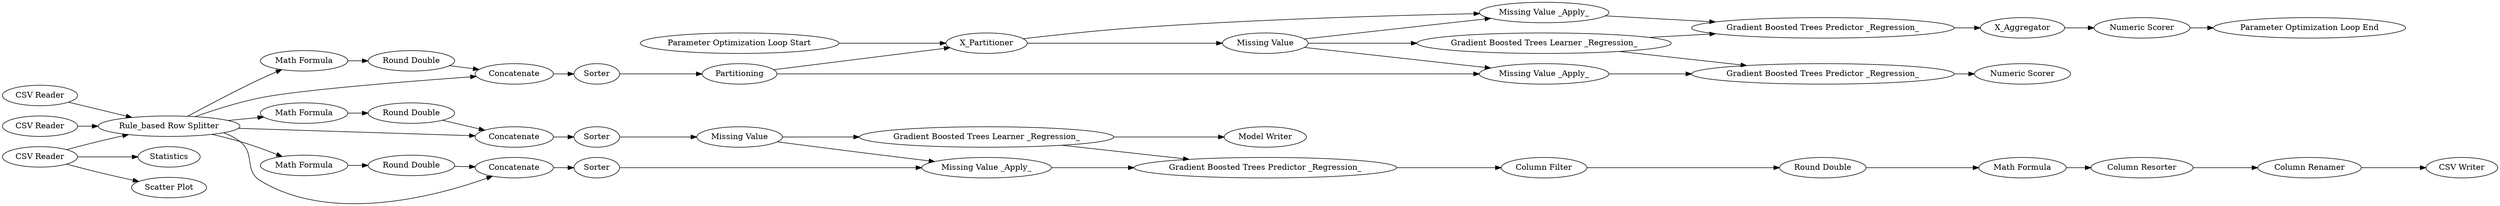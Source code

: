 digraph {
	1 [label="CSV Reader"]
	5 [label="Gradient Boosted Trees Predictor _Regression_"]
	7 [label="Numeric Scorer"]
	8 [label="Gradient Boosted Trees Predictor _Regression_"]
	9 [label="Numeric Scorer"]
	17 [label="Parameter Optimization Loop Start"]
	18 [label="CSV Reader"]
	22 [label="CSV Writer"]
	33 [label="Gradient Boosted Trees Learner _Regression_"]
	36 [label=X_Aggregator]
	37 [label="Parameter Optimization Loop End"]
	38 [label="CSV Reader"]
	42 [label="Gradient Boosted Trees Learner _Regression_"]
	43 [label="Gradient Boosted Trees Predictor _Regression_"]
	69 [label="Missing Value"]
	70 [label="Missing Value _Apply_"]
	71 [label=X_Partitioner]
	72 [label="Missing Value"]
	73 [label="Missing Value _Apply_"]
	74 [label=Partitioning]
	53 [label="Math Formula"]
	54 [label="Round Double"]
	55 [label=Concatenate]
	56 [label=Sorter]
	57 [label="Rule_based Row Splitter"]
	76 [label="Missing Value _Apply_"]
	57 [label="Rule_based Row Splitter"]
	59 [label=Sorter]
	61 [label="Math Formula"]
	62 [label="Round Double"]
	63 [label=Concatenate]
	57 [label="Rule_based Row Splitter"]
	64 [label=Sorter]
	66 [label="Math Formula"]
	67 [label="Round Double"]
	68 [label=Concatenate]
	21 [label="Column Filter"]
	23 [label="Round Double"]
	24 [label="Math Formula"]
	25 [label="Column Resorter"]
	44 [label="Column Renamer"]
	82 [label="Scatter Plot"]
	83 [label=Statistics]
	84 [label="Model Writer"]
	53 -> 54
	54 -> 55
	55 -> 56
	57 -> 53
	57 -> 55
	57 -> 61
	57 -> 63
	61 -> 62
	62 -> 63
	63 -> 59
	57 -> 66
	57 -> 68
	66 -> 67
	67 -> 68
	68 -> 64
	21 -> 23
	23 -> 24
	24 -> 25
	25 -> 44
	1 -> 57
	1 -> 83
	1 -> 82
	5 -> 36
	7 -> 37
	8 -> 9
	17 -> 71
	18 -> 57
	33 -> 5
	33 -> 8
	36 -> 7
	38 -> 57
	42 -> 43
	42 -> 84
	43 -> 21
	69 -> 70
	69 -> 42
	70 -> 43
	71 -> 73
	71 -> 72
	72 -> 73
	72 -> 76
	72 -> 33
	73 -> 5
	74 -> 76
	74 -> 71
	56 -> 74
	76 -> 8
	59 -> 69
	64 -> 70
	44 -> 22
	rankdir=LR
}
